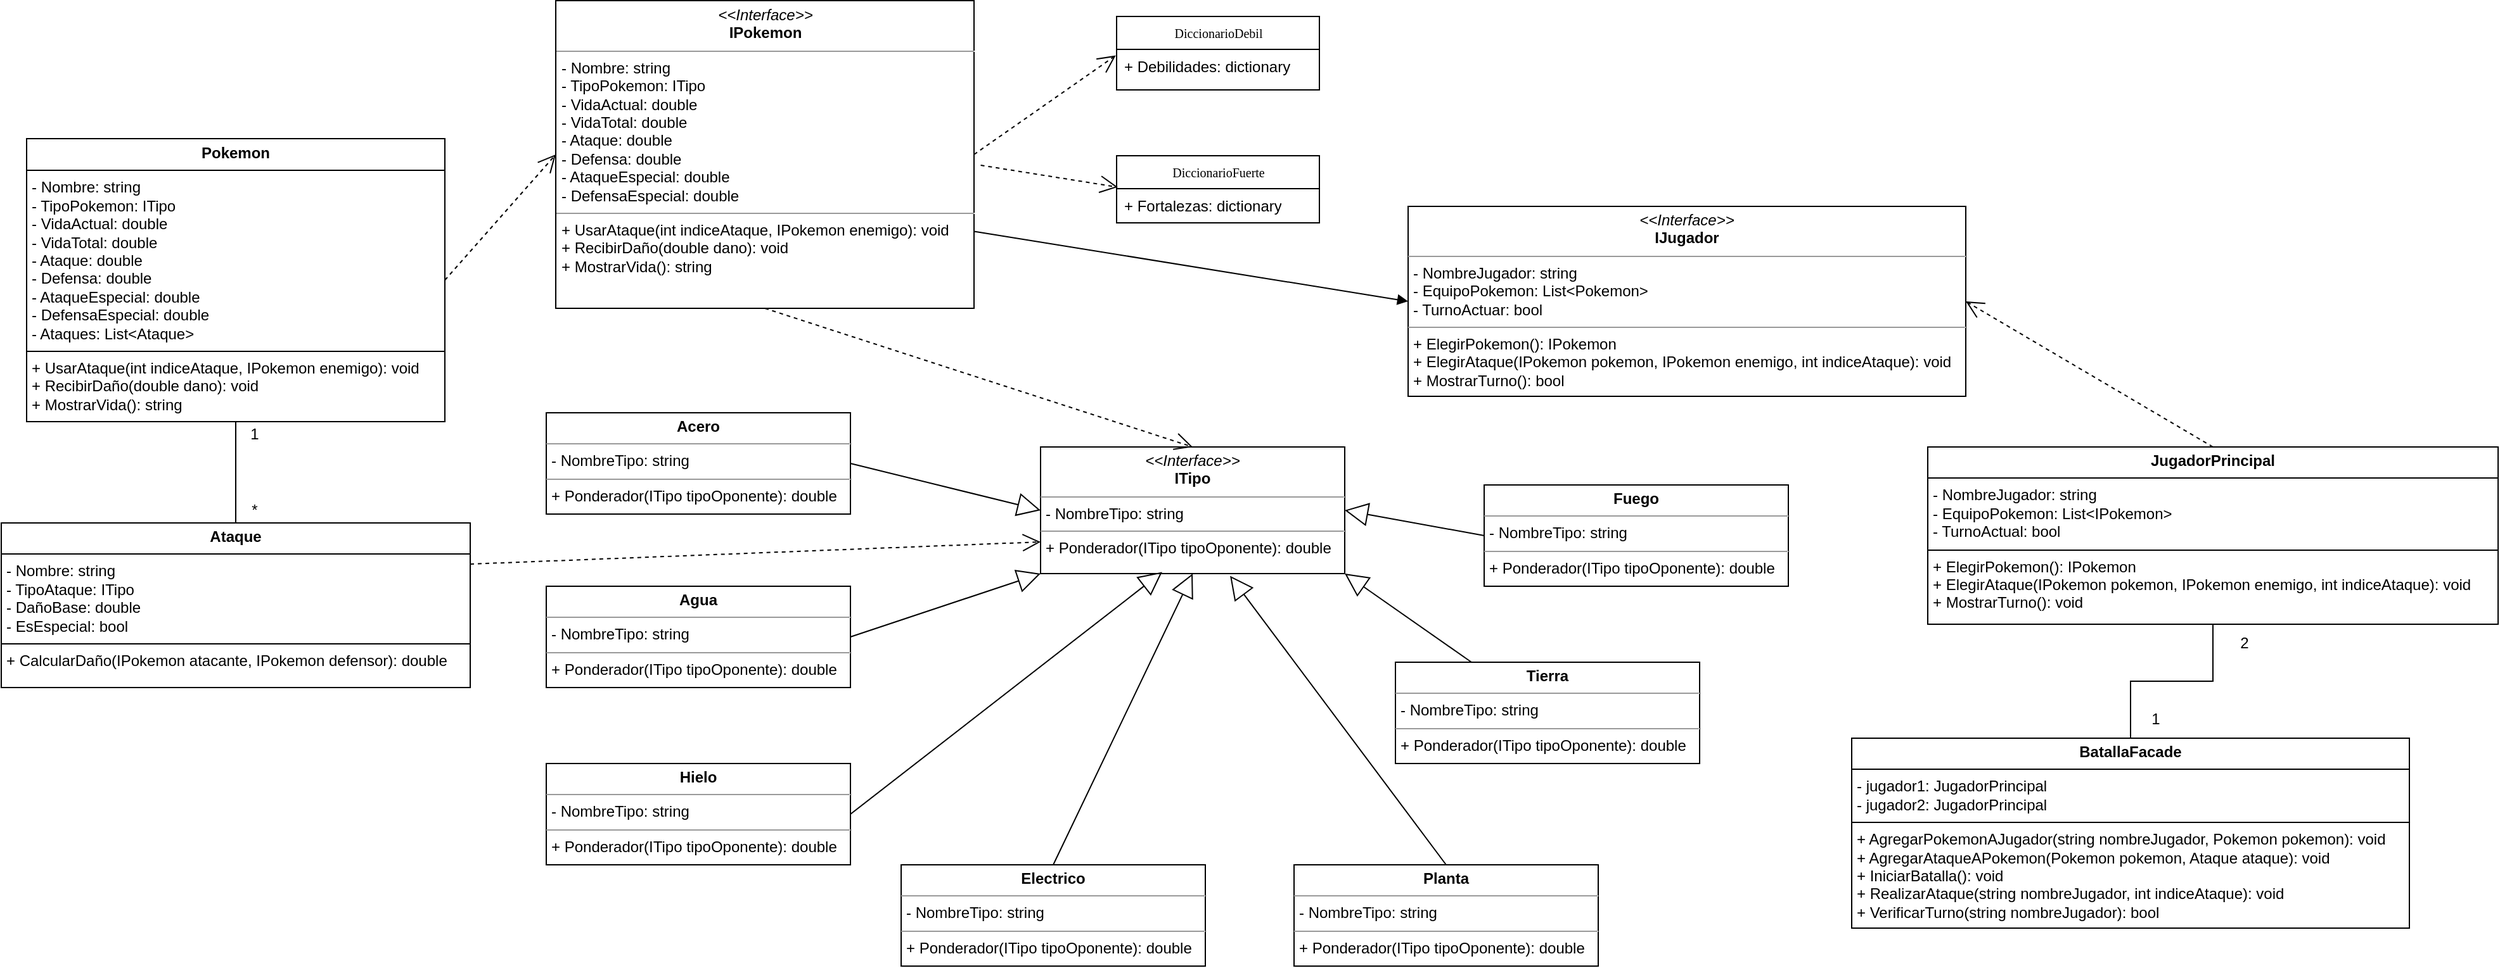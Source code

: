 <mxfile version="24.0.4" type="device">
  <diagram name="Page-1" id="c4acf3e9-155e-7222-9cf6-157b1a14988f">
    <mxGraphModel dx="2829" dy="887" grid="1" gridSize="10" guides="1" tooltips="1" connect="1" arrows="1" fold="1" page="1" pageScale="1" pageWidth="850" pageHeight="1100" background="none" math="0" shadow="0">
      <root>
        <mxCell id="0" />
        <mxCell id="1" parent="0" />
        <mxCell id="17acba5748e5396b-20" value="DiccionarioDebil" style="swimlane;html=1;fontStyle=0;childLayout=stackLayout;horizontal=1;startSize=26;fillColor=none;horizontalStack=0;resizeParent=1;resizeLast=0;collapsible=1;marginBottom=0;swimlaneFillColor=#ffffff;rounded=0;shadow=0;comic=0;labelBackgroundColor=none;strokeWidth=1;fontFamily=Verdana;fontSize=10;align=center;" parent="1" vertex="1">
          <mxGeometry x="390" y="30" width="160" height="58" as="geometry" />
        </mxCell>
        <mxCell id="17acba5748e5396b-21" value="+ Debilidades: dictionary" style="text;html=1;strokeColor=none;fillColor=none;align=left;verticalAlign=top;spacingLeft=4;spacingRight=4;whiteSpace=wrap;overflow=hidden;rotatable=0;points=[[0,0.5],[1,0.5]];portConstraint=eastwest;" parent="17acba5748e5396b-20" vertex="1">
          <mxGeometry y="26" width="160" height="26" as="geometry" />
        </mxCell>
        <mxCell id="17acba5748e5396b-30" value="DiccionarioFuerte" style="swimlane;html=1;fontStyle=0;childLayout=stackLayout;horizontal=1;startSize=26;fillColor=none;horizontalStack=0;resizeParent=1;resizeLast=0;collapsible=1;marginBottom=0;swimlaneFillColor=#ffffff;rounded=0;shadow=0;comic=0;labelBackgroundColor=none;strokeWidth=1;fontFamily=Verdana;fontSize=10;align=center;" parent="1" vertex="1">
          <mxGeometry x="390" y="140" width="160" height="53" as="geometry" />
        </mxCell>
        <mxCell id="17acba5748e5396b-31" value="+ Fortalezas: dictionary" style="text;html=1;strokeColor=none;fillColor=none;align=left;verticalAlign=top;spacingLeft=4;spacingRight=4;whiteSpace=wrap;overflow=hidden;rotatable=0;points=[[0,0.5],[1,0.5]];portConstraint=eastwest;" parent="17acba5748e5396b-30" vertex="1">
          <mxGeometry y="26" width="160" height="26" as="geometry" />
        </mxCell>
        <mxCell id="5d2195bd80daf111-15" value="&lt;p style=&quot;margin:0px;margin-top:4px;text-align:center;&quot;&gt;&lt;i&gt;&amp;lt;&amp;lt;Interface&amp;gt;&amp;gt;&lt;/i&gt;&lt;br&gt;&lt;b&gt;IJugador&lt;/b&gt;&lt;/p&gt;&lt;hr size=&quot;1&quot;&gt;&lt;p style=&quot;margin:0px;margin-left:4px;&quot;&gt;- NombreJugador: string&lt;br&gt;- EquipoPokemon: List&amp;lt;Pokemon&amp;gt;&lt;/p&gt;&lt;p style=&quot;margin:0px;margin-left:4px;&quot;&gt;- TurnoActuar: bool&lt;/p&gt;&lt;hr size=&quot;1&quot;&gt;&lt;p style=&quot;margin:0px;margin-left:4px;&quot;&gt;+ ElegirPokemon(): IPokemon&lt;br&gt;+ ElegirAtaque(&lt;span style=&quot;text-wrap: wrap; background-color: initial;&quot;&gt;IPokemon pokemon, IPokemon enemigo, int indiceAtaque&lt;/span&gt;&lt;span style=&quot;background-color: initial;&quot;&gt;): void&lt;/span&gt;&lt;/p&gt;&lt;p style=&quot;margin:0px;margin-left:4px;&quot;&gt;+ MostrarTurno(): bool&lt;/p&gt;" style="verticalAlign=top;align=left;overflow=fill;fontSize=12;fontFamily=Helvetica;html=1;rounded=0;shadow=0;comic=0;labelBackgroundColor=none;strokeWidth=1" parent="1" vertex="1">
          <mxGeometry x="620" y="180" width="440" height="150" as="geometry" />
        </mxCell>
        <mxCell id="5d2195bd80daf111-18" value="&lt;p style=&quot;margin:0px;margin-top:4px;text-align:center;&quot;&gt;&lt;i&gt;&amp;lt;&amp;lt;Interface&amp;gt;&amp;gt;&lt;/i&gt;&lt;br&gt;&lt;b&gt;IPokemon&lt;/b&gt;&lt;/p&gt;&lt;hr size=&quot;1&quot;&gt;&lt;p style=&quot;margin:0px;margin-left:4px;&quot;&gt;- Nombre: string&lt;br&gt;- TipoPokemon: ITipo&lt;/p&gt;&lt;p style=&quot;margin:0px;margin-left:4px;&quot;&gt;- VidaActual: double&lt;/p&gt;&lt;p style=&quot;margin:0px;margin-left:4px;&quot;&gt;- VidaTotal: double&lt;/p&gt;&lt;p style=&quot;margin:0px;margin-left:4px;&quot;&gt;- Ataque: double&lt;/p&gt;&lt;p style=&quot;margin:0px;margin-left:4px;&quot;&gt;- Defensa: double&lt;/p&gt;&lt;p style=&quot;margin:0px;margin-left:4px;&quot;&gt;- AtaqueEspecial: double&lt;/p&gt;&lt;p style=&quot;margin:0px;margin-left:4px;&quot;&gt;- DefensaEspecial: double&lt;/p&gt;&lt;hr size=&quot;1&quot;&gt;&lt;p style=&quot;margin:0px;margin-left:4px;&quot;&gt;+ UsarAtaque(int indiceAtaque, IPokemon enemigo): void&lt;/p&gt;&lt;p style=&quot;margin:0px;margin-left:4px;&quot;&gt;&lt;span style=&quot;background-color: initial;&quot;&gt;+ RecibirDaño(double dano): void&lt;/span&gt;&lt;br&gt;&lt;/p&gt;&lt;p style=&quot;margin:0px;margin-left:4px;&quot;&gt;+ MostrarVida(): string&lt;/p&gt;" style="verticalAlign=top;align=left;overflow=fill;fontSize=12;fontFamily=Helvetica;html=1;rounded=0;shadow=0;comic=0;labelBackgroundColor=none;strokeWidth=1" parent="1" vertex="1">
          <mxGeometry x="-52.5" y="17.5" width="330" height="243" as="geometry" />
        </mxCell>
        <mxCell id="5d2195bd80daf111-19" value="&lt;p style=&quot;margin:0px;margin-top:4px;text-align:center;&quot;&gt;&lt;i&gt;&amp;lt;&amp;lt;Interface&amp;gt;&amp;gt;&lt;/i&gt;&lt;br&gt;&lt;b&gt;ITipo&lt;/b&gt;&lt;/p&gt;&lt;hr size=&quot;1&quot;&gt;&lt;p style=&quot;margin:0px;margin-left:4px;&quot;&gt;- NombreTipo: string&lt;/p&gt;&lt;hr size=&quot;1&quot;&gt;&lt;p style=&quot;margin:0px;margin-left:4px;&quot;&gt;+ Ponderador(ITipo tipoOponente): double&lt;br&gt;&lt;/p&gt;&lt;div&gt;&lt;br&gt;&lt;/div&gt;" style="verticalAlign=top;align=left;overflow=fill;fontSize=12;fontFamily=Helvetica;html=1;rounded=0;shadow=0;comic=0;labelBackgroundColor=none;strokeWidth=1" parent="1" vertex="1">
          <mxGeometry x="330" y="370" width="240" height="100" as="geometry" />
        </mxCell>
        <mxCell id="6jRsxhfo2E8okTP8d-1J-1" value="" style="endArrow=open;endSize=12;dashed=1;html=1;rounded=0;exitX=0.5;exitY=1;exitDx=0;exitDy=0;entryX=0.5;entryY=0;entryDx=0;entryDy=0;" parent="1" source="5d2195bd80daf111-18" target="5d2195bd80daf111-19" edge="1">
          <mxGeometry width="160" relative="1" as="geometry">
            <mxPoint x="340" y="320" as="sourcePoint" />
            <mxPoint x="500" y="320" as="targetPoint" />
          </mxGeometry>
        </mxCell>
        <mxCell id="6jRsxhfo2E8okTP8d-1J-2" value="" style="endArrow=open;endSize=12;dashed=1;html=1;rounded=0;entryX=0.006;entryY=-0.046;entryDx=0;entryDy=0;entryPerimeter=0;exitX=1.016;exitY=0.535;exitDx=0;exitDy=0;exitPerimeter=0;" parent="1" source="5d2195bd80daf111-18" target="17acba5748e5396b-31" edge="1">
          <mxGeometry width="160" relative="1" as="geometry">
            <mxPoint x="280" y="200" as="sourcePoint" />
            <mxPoint x="440" y="200" as="targetPoint" />
          </mxGeometry>
        </mxCell>
        <mxCell id="6jRsxhfo2E8okTP8d-1J-3" value="" style="endArrow=open;endSize=12;dashed=1;html=1;rounded=0;exitX=1;exitY=0.5;exitDx=0;exitDy=0;entryX=-0.004;entryY=0.185;entryDx=0;entryDy=0;entryPerimeter=0;" parent="1" source="5d2195bd80daf111-18" target="17acba5748e5396b-21" edge="1">
          <mxGeometry width="160" relative="1" as="geometry">
            <mxPoint x="310" y="170" as="sourcePoint" />
            <mxPoint x="470" y="170" as="targetPoint" />
          </mxGeometry>
        </mxCell>
        <mxCell id="6jRsxhfo2E8okTP8d-1J-4" value="" style="html=1;verticalAlign=bottom;endArrow=block;curved=0;rounded=0;entryX=0;entryY=0.5;entryDx=0;entryDy=0;exitX=1;exitY=0.75;exitDx=0;exitDy=0;" parent="1" source="5d2195bd80daf111-18" target="5d2195bd80daf111-15" edge="1">
          <mxGeometry width="80" relative="1" as="geometry">
            <mxPoint x="380" y="320" as="sourcePoint" />
            <mxPoint x="460" y="320" as="targetPoint" />
          </mxGeometry>
        </mxCell>
        <mxCell id="U8JofGHo5hJc3w_ruEM--3" value="" style="endArrow=block;endSize=16;endFill=0;html=1;rounded=0;exitX=1;exitY=0.5;exitDx=0;exitDy=0;entryX=0;entryY=0.5;entryDx=0;entryDy=0;" parent="1" source="1tXbWfineNW5vBf513L6-7" target="5d2195bd80daf111-19" edge="1">
          <mxGeometry width="160" relative="1" as="geometry">
            <mxPoint x="112.5" y="520" as="sourcePoint" />
            <mxPoint x="500" y="510" as="targetPoint" />
          </mxGeometry>
        </mxCell>
        <mxCell id="U8JofGHo5hJc3w_ruEM--10" value="" style="endArrow=block;endSize=16;endFill=0;html=1;rounded=0;exitX=1;exitY=0.5;exitDx=0;exitDy=0;entryX=0;entryY=1;entryDx=0;entryDy=0;" parent="1" source="1tXbWfineNW5vBf513L6-8" target="5d2195bd80daf111-19" edge="1">
          <mxGeometry width="160" relative="1" as="geometry">
            <mxPoint x="267.5" y="520" as="sourcePoint" />
            <mxPoint x="120" y="460.0" as="targetPoint" />
          </mxGeometry>
        </mxCell>
        <mxCell id="U8JofGHo5hJc3w_ruEM--11" value="" style="endArrow=block;endSize=16;endFill=0;html=1;rounded=0;exitX=0.25;exitY=0;exitDx=0;exitDy=0;entryX=1;entryY=1;entryDx=0;entryDy=0;" parent="1" source="1tXbWfineNW5vBf513L6-11" target="5d2195bd80daf111-19" edge="1">
          <mxGeometry width="160" relative="1" as="geometry">
            <mxPoint x="582.5" y="520" as="sourcePoint" />
            <mxPoint x="445" y="469" as="targetPoint" />
          </mxGeometry>
        </mxCell>
        <mxCell id="U8JofGHo5hJc3w_ruEM--12" value="" style="endArrow=block;endSize=16;endFill=0;html=1;rounded=0;exitX=0;exitY=0.5;exitDx=0;exitDy=0;entryX=1;entryY=0.5;entryDx=0;entryDy=0;" parent="1" source="1tXbWfineNW5vBf513L6-13" target="5d2195bd80daf111-19" edge="1">
          <mxGeometry width="160" relative="1" as="geometry">
            <mxPoint x="742.5" y="520" as="sourcePoint" />
            <mxPoint x="455" y="479" as="targetPoint" />
          </mxGeometry>
        </mxCell>
        <mxCell id="U8JofGHo5hJc3w_ruEM--14" value="" style="endArrow=block;endSize=16;endFill=0;html=1;rounded=0;exitX=1;exitY=0.5;exitDx=0;exitDy=0;entryX=0.4;entryY=0.987;entryDx=0;entryDy=0;entryPerimeter=0;" parent="1" source="1tXbWfineNW5vBf513L6-9" target="5d2195bd80daf111-19" edge="1">
          <mxGeometry width="160" relative="1" as="geometry">
            <mxPoint x="345.195" y="626.4" as="sourcePoint" />
            <mxPoint x="340" y="459" as="targetPoint" />
          </mxGeometry>
        </mxCell>
        <mxCell id="U8JofGHo5hJc3w_ruEM--15" value="" style="endArrow=block;endSize=16;endFill=0;html=1;rounded=0;exitX=0.5;exitY=0;exitDx=0;exitDy=0;entryX=0.623;entryY=1.018;entryDx=0;entryDy=0;entryPerimeter=0;" parent="1" source="1tXbWfineNW5vBf513L6-10" target="5d2195bd80daf111-19" edge="1">
          <mxGeometry width="160" relative="1" as="geometry">
            <mxPoint x="504.375" y="629.6" as="sourcePoint" />
            <mxPoint x="350" y="469" as="targetPoint" />
          </mxGeometry>
        </mxCell>
        <mxCell id="U8JofGHo5hJc3w_ruEM--16" value="" style="endArrow=block;endSize=16;endFill=0;html=1;rounded=0;entryX=0.5;entryY=1;entryDx=0;entryDy=0;exitX=0.5;exitY=0;exitDx=0;exitDy=0;" parent="1" source="1tXbWfineNW5vBf513L6-12" target="5d2195bd80daf111-19" edge="1">
          <mxGeometry width="160" relative="1" as="geometry">
            <mxPoint x="430" y="660" as="sourcePoint" />
            <mxPoint x="416" y="458" as="targetPoint" />
          </mxGeometry>
        </mxCell>
        <mxCell id="1tXbWfineNW5vBf513L6-3" value="&lt;p style=&quot;margin:0px;margin-top:4px;text-align:center;&quot;&gt;&lt;b&gt;JugadorPrincipal&lt;/b&gt;&lt;/p&gt;&lt;hr size=&quot;1&quot; style=&quot;border-style:solid;&quot;&gt;&lt;p style=&quot;margin:0px;margin-left:4px;&quot;&gt;- NombreJugador: string&lt;/p&gt;&lt;p style=&quot;margin:0px;margin-left:4px;&quot;&gt;&lt;span style=&quot;background-color: initial;&quot;&gt;- EquipoPokemon: List&amp;lt;IPokemon&amp;gt;&lt;/span&gt;&lt;/p&gt;&lt;p style=&quot;margin:0px;margin-left:4px;&quot;&gt;- TurnoActual: bool&lt;/p&gt;&lt;hr size=&quot;1&quot; style=&quot;border-style:solid;&quot;&gt;&lt;p style=&quot;margin:0px;margin-left:4px;&quot;&gt;+ ElegirPokemon(): IPokemon&lt;/p&gt;&lt;p style=&quot;margin:0px;margin-left:4px;&quot;&gt;+ ElegirAtaque(IPokemon pokemon, IPokemon enemigo, int indiceAtaque): void&lt;/p&gt;&lt;p style=&quot;margin:0px;margin-left:4px;&quot;&gt;+ MostrarTurno(): void&lt;/p&gt;" style="verticalAlign=top;align=left;overflow=fill;html=1;whiteSpace=wrap;" parent="1" vertex="1">
          <mxGeometry x="1030" y="370" width="450" height="140" as="geometry" />
        </mxCell>
        <mxCell id="1tXbWfineNW5vBf513L6-5" value="&lt;p style=&quot;margin:0px;margin-top:4px;text-align:center;&quot;&gt;&lt;b&gt;Pokemon&lt;/b&gt;&lt;/p&gt;&lt;hr size=&quot;1&quot; style=&quot;border-style:solid;&quot;&gt;&lt;p style=&quot;text-wrap: nowrap; margin: 0px 0px 0px 4px;&quot;&gt;- Nombre: string&lt;br&gt;- TipoPokemon: ITipo&lt;/p&gt;&lt;p style=&quot;text-wrap: nowrap; margin: 0px 0px 0px 4px;&quot;&gt;- VidaActual: double&lt;/p&gt;&lt;p style=&quot;text-wrap: nowrap; margin: 0px 0px 0px 4px;&quot;&gt;- VidaTotal: double&lt;/p&gt;&lt;p style=&quot;text-wrap: nowrap; margin: 0px 0px 0px 4px;&quot;&gt;- Ataque: double&lt;/p&gt;&lt;p style=&quot;text-wrap: nowrap; margin: 0px 0px 0px 4px;&quot;&gt;- Defensa: double&lt;/p&gt;&lt;p style=&quot;text-wrap: nowrap; margin: 0px 0px 0px 4px;&quot;&gt;- AtaqueEspecial: double&lt;/p&gt;&lt;p style=&quot;text-wrap: nowrap; margin: 0px 0px 0px 4px;&quot;&gt;- DefensaEspecial: double&lt;/p&gt;&lt;p style=&quot;text-wrap: nowrap; margin: 0px 0px 0px 4px;&quot;&gt;- Ataques: List&amp;lt;Ataque&amp;gt;&lt;/p&gt;&lt;hr size=&quot;1&quot; style=&quot;border-style:solid;&quot;&gt;&lt;p style=&quot;text-wrap: nowrap; margin: 0px 0px 0px 4px;&quot;&gt;+ UsarAtaque(int indiceAtaque, IPokemon enemigo): void&lt;/p&gt;&lt;p style=&quot;text-wrap: nowrap; margin: 0px 0px 0px 4px;&quot;&gt;&lt;span style=&quot;background-color: initial;&quot;&gt;+ RecibirDaño(double dano): void&lt;/span&gt;&lt;br&gt;&lt;/p&gt;&lt;p style=&quot;text-wrap: nowrap; margin: 0px 0px 0px 4px;&quot;&gt;+ MostrarVida(): string&lt;/p&gt;" style="verticalAlign=top;align=left;overflow=fill;html=1;whiteSpace=wrap;" parent="1" vertex="1">
          <mxGeometry x="-470" y="126.5" width="330" height="223.5" as="geometry" />
        </mxCell>
        <mxCell id="1tXbWfineNW5vBf513L6-6" value="&lt;p style=&quot;margin:0px;margin-top:4px;text-align:center;&quot;&gt;&lt;b&gt;Ataque&lt;/b&gt;&lt;/p&gt;&lt;hr size=&quot;1&quot; style=&quot;border-style:solid;&quot;&gt;&lt;p style=&quot;margin:0px;margin-left:4px;&quot;&gt;- Nombre: string&lt;/p&gt;&lt;p style=&quot;margin:0px;margin-left:4px;&quot;&gt;- TipoAtaque: ITipo&lt;/p&gt;&lt;p style=&quot;margin:0px;margin-left:4px;&quot;&gt;- DañoBase: double&lt;/p&gt;&lt;p style=&quot;margin:0px;margin-left:4px;&quot;&gt;- EsEspecial: bool&lt;/p&gt;&lt;hr size=&quot;1&quot; style=&quot;border-style:solid;&quot;&gt;&lt;p style=&quot;margin:0px;margin-left:4px;&quot;&gt;+ CalcularDaño(IPokemon atacante, IPokemon defensor): double&lt;/p&gt;" style="verticalAlign=top;align=left;overflow=fill;html=1;whiteSpace=wrap;" parent="1" vertex="1">
          <mxGeometry x="-490" y="430" width="370" height="130" as="geometry" />
        </mxCell>
        <mxCell id="1tXbWfineNW5vBf513L6-7" value="&lt;p style=&quot;margin:0px;margin-top:4px;text-align:center;&quot;&gt;&lt;b&gt;Acero&lt;/b&gt;&lt;/p&gt;&lt;hr size=&quot;1&quot;&gt;&lt;p style=&quot;margin:0px;margin-left:4px;&quot;&gt;- NombreTipo: string&lt;/p&gt;&lt;hr size=&quot;1&quot;&gt;&lt;p style=&quot;margin:0px;margin-left:4px;&quot;&gt;+ Ponderador(ITipo tipoOponente): double&lt;br&gt;&lt;/p&gt;&lt;div&gt;&lt;br&gt;&lt;/div&gt;" style="verticalAlign=top;align=left;overflow=fill;fontSize=12;fontFamily=Helvetica;html=1;rounded=0;shadow=0;comic=0;labelBackgroundColor=none;strokeWidth=1" parent="1" vertex="1">
          <mxGeometry x="-60" y="343" width="240" height="80" as="geometry" />
        </mxCell>
        <mxCell id="1tXbWfineNW5vBf513L6-8" value="&lt;p style=&quot;margin:0px;margin-top:4px;text-align:center;&quot;&gt;&lt;b&gt;Agua&lt;/b&gt;&lt;/p&gt;&lt;hr size=&quot;1&quot;&gt;&lt;p style=&quot;margin:0px;margin-left:4px;&quot;&gt;- NombreTipo: string&lt;/p&gt;&lt;hr size=&quot;1&quot;&gt;&lt;p style=&quot;margin:0px;margin-left:4px;&quot;&gt;+ Ponderador(ITipo tipoOponente): double&lt;br&gt;&lt;/p&gt;&lt;div&gt;&lt;br&gt;&lt;/div&gt;" style="verticalAlign=top;align=left;overflow=fill;fontSize=12;fontFamily=Helvetica;html=1;rounded=0;shadow=0;comic=0;labelBackgroundColor=none;strokeWidth=1" parent="1" vertex="1">
          <mxGeometry x="-60" y="480" width="240" height="80" as="geometry" />
        </mxCell>
        <mxCell id="1tXbWfineNW5vBf513L6-9" value="&lt;p style=&quot;margin:0px;margin-top:4px;text-align:center;&quot;&gt;&lt;b&gt;Hielo&lt;/b&gt;&lt;/p&gt;&lt;hr size=&quot;1&quot;&gt;&lt;p style=&quot;margin:0px;margin-left:4px;&quot;&gt;- NombreTipo: string&lt;/p&gt;&lt;hr size=&quot;1&quot;&gt;&lt;p style=&quot;margin:0px;margin-left:4px;&quot;&gt;+ Ponderador(ITipo tipoOponente): double&lt;br&gt;&lt;/p&gt;&lt;div&gt;&lt;br&gt;&lt;/div&gt;" style="verticalAlign=top;align=left;overflow=fill;fontSize=12;fontFamily=Helvetica;html=1;rounded=0;shadow=0;comic=0;labelBackgroundColor=none;strokeWidth=1" parent="1" vertex="1">
          <mxGeometry x="-60" y="620" width="240" height="80" as="geometry" />
        </mxCell>
        <mxCell id="1tXbWfineNW5vBf513L6-10" value="&lt;p style=&quot;margin:0px;margin-top:4px;text-align:center;&quot;&gt;&lt;b&gt;Planta&lt;/b&gt;&lt;/p&gt;&lt;hr size=&quot;1&quot;&gt;&lt;p style=&quot;margin:0px;margin-left:4px;&quot;&gt;- NombreTipo: string&lt;/p&gt;&lt;hr size=&quot;1&quot;&gt;&lt;p style=&quot;margin:0px;margin-left:4px;&quot;&gt;+ Ponderador(ITipo tipoOponente): double&lt;br&gt;&lt;/p&gt;&lt;div&gt;&lt;br&gt;&lt;/div&gt;" style="verticalAlign=top;align=left;overflow=fill;fontSize=12;fontFamily=Helvetica;html=1;rounded=0;shadow=0;comic=0;labelBackgroundColor=none;strokeWidth=1" parent="1" vertex="1">
          <mxGeometry x="530" y="700" width="240" height="80" as="geometry" />
        </mxCell>
        <mxCell id="1tXbWfineNW5vBf513L6-11" value="&lt;p style=&quot;margin:0px;margin-top:4px;text-align:center;&quot;&gt;&lt;b&gt;Tierra&lt;/b&gt;&lt;/p&gt;&lt;hr size=&quot;1&quot;&gt;&lt;p style=&quot;margin:0px;margin-left:4px;&quot;&gt;- NombreTipo: string&lt;/p&gt;&lt;hr size=&quot;1&quot;&gt;&lt;p style=&quot;margin:0px;margin-left:4px;&quot;&gt;+ Ponderador(ITipo tipoOponente): double&lt;br&gt;&lt;/p&gt;&lt;div&gt;&lt;br&gt;&lt;/div&gt;" style="verticalAlign=top;align=left;overflow=fill;fontSize=12;fontFamily=Helvetica;html=1;rounded=0;shadow=0;comic=0;labelBackgroundColor=none;strokeWidth=1" parent="1" vertex="1">
          <mxGeometry x="610" y="540" width="240" height="80" as="geometry" />
        </mxCell>
        <mxCell id="1tXbWfineNW5vBf513L6-12" value="&lt;p style=&quot;margin:0px;margin-top:4px;text-align:center;&quot;&gt;&lt;b&gt;Electrico&lt;/b&gt;&lt;/p&gt;&lt;hr size=&quot;1&quot;&gt;&lt;p style=&quot;margin:0px;margin-left:4px;&quot;&gt;- NombreTipo: string&lt;/p&gt;&lt;hr size=&quot;1&quot;&gt;&lt;p style=&quot;margin:0px;margin-left:4px;&quot;&gt;+ Ponderador(ITipo tipoOponente): double&lt;br&gt;&lt;/p&gt;&lt;div&gt;&lt;br&gt;&lt;/div&gt;" style="verticalAlign=top;align=left;overflow=fill;fontSize=12;fontFamily=Helvetica;html=1;rounded=0;shadow=0;comic=0;labelBackgroundColor=none;strokeWidth=1" parent="1" vertex="1">
          <mxGeometry x="220" y="700" width="240" height="80" as="geometry" />
        </mxCell>
        <mxCell id="1tXbWfineNW5vBf513L6-13" value="&lt;p style=&quot;margin:0px;margin-top:4px;text-align:center;&quot;&gt;&lt;b&gt;Fuego&lt;/b&gt;&lt;/p&gt;&lt;hr size=&quot;1&quot;&gt;&lt;p style=&quot;margin:0px;margin-left:4px;&quot;&gt;- NombreTipo: string&lt;/p&gt;&lt;hr size=&quot;1&quot;&gt;&lt;p style=&quot;margin:0px;margin-left:4px;&quot;&gt;+ Ponderador(ITipo tipoOponente): double&lt;br&gt;&lt;/p&gt;&lt;div&gt;&lt;br&gt;&lt;/div&gt;" style="verticalAlign=top;align=left;overflow=fill;fontSize=12;fontFamily=Helvetica;html=1;rounded=0;shadow=0;comic=0;labelBackgroundColor=none;strokeWidth=1" parent="1" vertex="1">
          <mxGeometry x="680" y="400" width="240" height="80" as="geometry" />
        </mxCell>
        <mxCell id="PPQzXyUTgCfnqOVg81kr-1" value="" style="endArrow=open;endSize=12;dashed=1;html=1;rounded=0;exitX=1;exitY=0.5;exitDx=0;exitDy=0;entryX=0;entryY=0.5;entryDx=0;entryDy=0;" parent="1" source="1tXbWfineNW5vBf513L6-5" target="5d2195bd80daf111-18" edge="1">
          <mxGeometry width="160" relative="1" as="geometry">
            <mxPoint x="123" y="270" as="sourcePoint" />
            <mxPoint x="460" y="380" as="targetPoint" />
          </mxGeometry>
        </mxCell>
        <mxCell id="PPQzXyUTgCfnqOVg81kr-2" value="" style="endArrow=open;endSize=12;dashed=1;html=1;rounded=0;exitX=0.5;exitY=0;exitDx=0;exitDy=0;entryX=1;entryY=0.5;entryDx=0;entryDy=0;" parent="1" source="1tXbWfineNW5vBf513L6-3" target="5d2195bd80daf111-15" edge="1">
          <mxGeometry width="160" relative="1" as="geometry">
            <mxPoint x="133" y="280" as="sourcePoint" />
            <mxPoint x="470" y="390" as="targetPoint" />
          </mxGeometry>
        </mxCell>
        <mxCell id="PPQzXyUTgCfnqOVg81kr-3" value="" style="endArrow=open;endSize=12;dashed=1;html=1;rounded=0;exitX=1;exitY=0.25;exitDx=0;exitDy=0;entryX=0;entryY=0.75;entryDx=0;entryDy=0;" parent="1" source="1tXbWfineNW5vBf513L6-6" target="5d2195bd80daf111-19" edge="1">
          <mxGeometry width="160" relative="1" as="geometry">
            <mxPoint x="30" y="430" as="sourcePoint" />
            <mxPoint x="190" y="430" as="targetPoint" />
          </mxGeometry>
        </mxCell>
        <mxCell id="FREW7KF1WqzNgDYchPj3-1" value="&lt;p style=&quot;margin:0px;margin-top:4px;text-align:center;&quot;&gt;&lt;b&gt;BatallaFacade&lt;/b&gt;&lt;/p&gt;&lt;hr size=&quot;1&quot; style=&quot;border-style:solid;&quot;&gt;&lt;p style=&quot;margin:0px;margin-left:4px;&quot;&gt;- jugador1: JugadorPrincipal&lt;br&gt;&lt;/p&gt;&lt;p style=&quot;margin:0px;margin-left:4px;&quot;&gt;- jugador2: JugadorPrincipal&lt;br&gt;&lt;/p&gt;&lt;hr size=&quot;1&quot; style=&quot;border-style:solid;&quot;&gt;&lt;p style=&quot;margin:0px;margin-left:4px;&quot;&gt;+ AgregarPokemonAJugador(string nombreJugador, Pokemon pokemon): void&lt;/p&gt;&lt;p style=&quot;margin:0px;margin-left:4px;&quot;&gt;+ AgregarAtaqueAPokemon(Pokemon pokemon, Ataque ataque): void&lt;/p&gt;&lt;p style=&quot;margin:0px;margin-left:4px;&quot;&gt;+ IniciarBatalla(): void&lt;/p&gt;&lt;p style=&quot;margin:0px;margin-left:4px;&quot;&gt;+ RealizarAtaque(string nombreJugador, int indiceAtaque): void&lt;/p&gt;&lt;p style=&quot;margin:0px;margin-left:4px;&quot;&gt;+ VerificarTurno(string nombreJugador): bool&lt;/p&gt;" style="verticalAlign=top;align=left;overflow=fill;html=1;whiteSpace=wrap;" vertex="1" parent="1">
          <mxGeometry x="970" y="600" width="440" height="150" as="geometry" />
        </mxCell>
        <mxCell id="FREW7KF1WqzNgDYchPj3-2" value="" style="endArrow=none;html=1;edgeStyle=orthogonalEdgeStyle;rounded=0;exitX=0.5;exitY=0;exitDx=0;exitDy=0;entryX=0.5;entryY=1;entryDx=0;entryDy=0;" edge="1" parent="1" source="FREW7KF1WqzNgDYchPj3-1" target="1tXbWfineNW5vBf513L6-3">
          <mxGeometry relative="1" as="geometry">
            <mxPoint x="1200" y="540" as="sourcePoint" />
            <mxPoint x="1360" y="540" as="targetPoint" />
          </mxGeometry>
        </mxCell>
        <mxCell id="FREW7KF1WqzNgDYchPj3-5" value="2" style="text;html=1;align=center;verticalAlign=middle;whiteSpace=wrap;rounded=0;" vertex="1" parent="1">
          <mxGeometry x="1250" y="510" width="60" height="30" as="geometry" />
        </mxCell>
        <mxCell id="FREW7KF1WqzNgDYchPj3-6" value="1" style="text;html=1;align=center;verticalAlign=middle;whiteSpace=wrap;rounded=0;" vertex="1" parent="1">
          <mxGeometry x="1180" y="570" width="60" height="30" as="geometry" />
        </mxCell>
        <mxCell id="FREW7KF1WqzNgDYchPj3-8" value="" style="endArrow=none;html=1;edgeStyle=orthogonalEdgeStyle;rounded=0;exitX=0.5;exitY=0;exitDx=0;exitDy=0;entryX=0.5;entryY=1;entryDx=0;entryDy=0;" edge="1" parent="1" source="1tXbWfineNW5vBf513L6-6" target="1tXbWfineNW5vBf513L6-5">
          <mxGeometry relative="1" as="geometry">
            <mxPoint x="1210" y="620" as="sourcePoint" />
            <mxPoint x="1275" y="530" as="targetPoint" />
          </mxGeometry>
        </mxCell>
        <mxCell id="FREW7KF1WqzNgDYchPj3-9" value="1" style="text;html=1;align=center;verticalAlign=middle;whiteSpace=wrap;rounded=0;" vertex="1" parent="1">
          <mxGeometry x="-310" y="350" width="40" height="20" as="geometry" />
        </mxCell>
        <mxCell id="FREW7KF1WqzNgDYchPj3-12" value="*" style="text;html=1;align=center;verticalAlign=middle;whiteSpace=wrap;rounded=0;" vertex="1" parent="1">
          <mxGeometry x="-310" y="410" width="40" height="20" as="geometry" />
        </mxCell>
      </root>
    </mxGraphModel>
  </diagram>
</mxfile>
